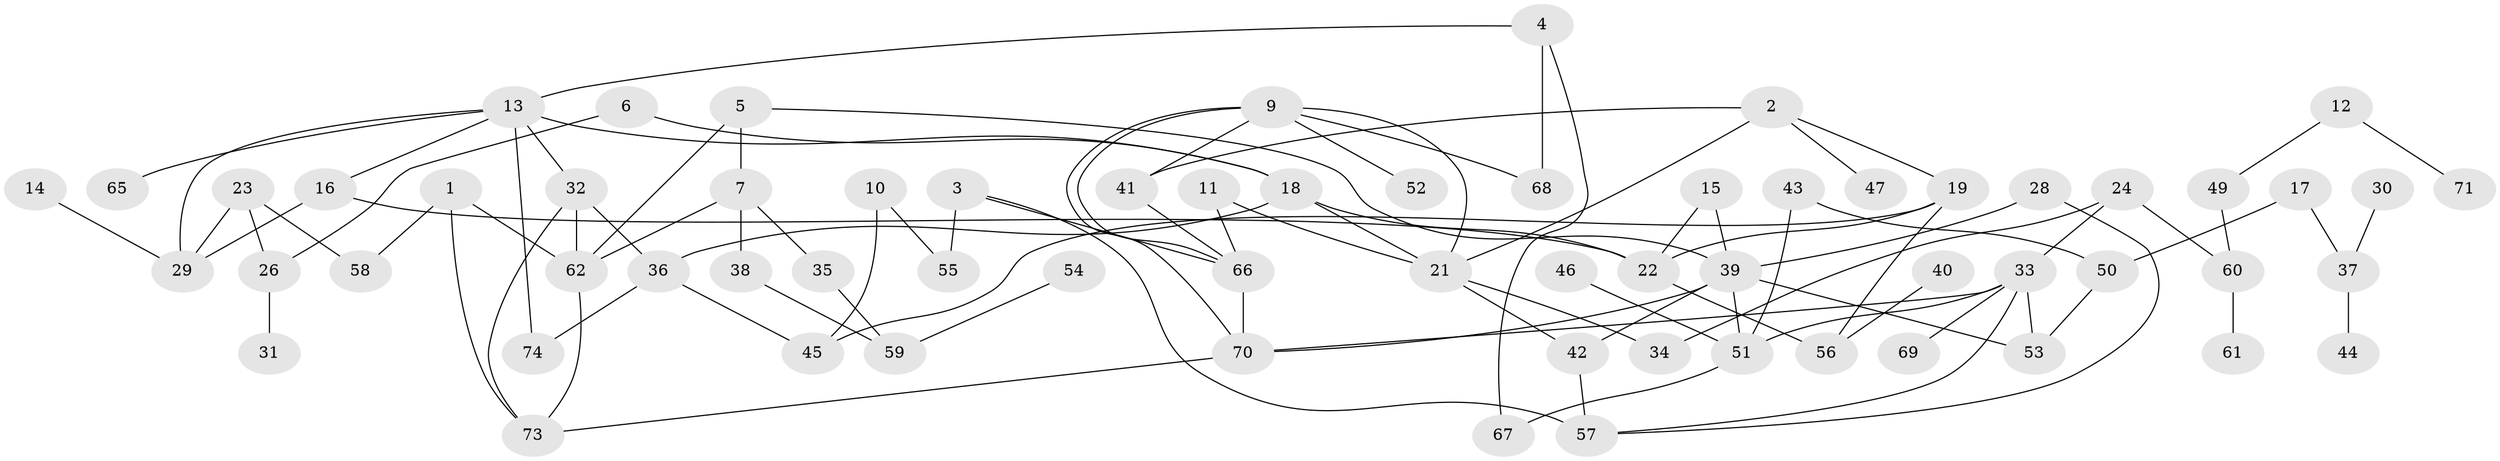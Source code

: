 // original degree distribution, {2: 0.2764227642276423, 4: 0.13008130081300814, 3: 0.25203252032520324, 5: 0.04065040650406504, 6: 0.024390243902439025, 1: 0.21138211382113822, 0: 0.06504065040650407}
// Generated by graph-tools (version 1.1) at 2025/35/03/04/25 23:35:45]
// undirected, 66 vertices, 96 edges
graph export_dot {
  node [color=gray90,style=filled];
  1;
  2;
  3;
  4;
  5;
  6;
  7;
  9;
  10;
  11;
  12;
  13;
  14;
  15;
  16;
  17;
  18;
  19;
  21;
  22;
  23;
  24;
  26;
  28;
  29;
  30;
  31;
  32;
  33;
  34;
  35;
  36;
  37;
  38;
  39;
  40;
  41;
  42;
  43;
  44;
  45;
  46;
  47;
  49;
  50;
  51;
  52;
  53;
  54;
  55;
  56;
  57;
  58;
  59;
  60;
  61;
  62;
  65;
  66;
  67;
  68;
  69;
  70;
  71;
  73;
  74;
  1 -- 58 [weight=1.0];
  1 -- 62 [weight=1.0];
  1 -- 73 [weight=1.0];
  2 -- 19 [weight=1.0];
  2 -- 21 [weight=1.0];
  2 -- 41 [weight=1.0];
  2 -- 47 [weight=1.0];
  3 -- 55 [weight=1.0];
  3 -- 57 [weight=1.0];
  3 -- 66 [weight=1.0];
  4 -- 13 [weight=1.0];
  4 -- 67 [weight=1.0];
  4 -- 68 [weight=1.0];
  5 -- 7 [weight=1.0];
  5 -- 39 [weight=1.0];
  5 -- 62 [weight=1.0];
  6 -- 18 [weight=1.0];
  6 -- 26 [weight=1.0];
  7 -- 35 [weight=1.0];
  7 -- 38 [weight=1.0];
  7 -- 62 [weight=1.0];
  9 -- 21 [weight=1.0];
  9 -- 41 [weight=1.0];
  9 -- 52 [weight=1.0];
  9 -- 66 [weight=1.0];
  9 -- 68 [weight=1.0];
  9 -- 70 [weight=1.0];
  10 -- 45 [weight=1.0];
  10 -- 55 [weight=1.0];
  11 -- 21 [weight=1.0];
  11 -- 66 [weight=1.0];
  12 -- 49 [weight=1.0];
  12 -- 71 [weight=1.0];
  13 -- 16 [weight=1.0];
  13 -- 18 [weight=1.0];
  13 -- 29 [weight=1.0];
  13 -- 32 [weight=1.0];
  13 -- 65 [weight=1.0];
  13 -- 74 [weight=1.0];
  14 -- 29 [weight=1.0];
  15 -- 22 [weight=1.0];
  15 -- 39 [weight=1.0];
  16 -- 22 [weight=1.0];
  16 -- 29 [weight=1.0];
  17 -- 37 [weight=1.0];
  17 -- 50 [weight=1.0];
  18 -- 21 [weight=1.0];
  18 -- 22 [weight=1.0];
  18 -- 36 [weight=1.0];
  19 -- 22 [weight=1.0];
  19 -- 45 [weight=1.0];
  19 -- 56 [weight=1.0];
  21 -- 34 [weight=1.0];
  21 -- 42 [weight=1.0];
  22 -- 56 [weight=1.0];
  23 -- 26 [weight=1.0];
  23 -- 29 [weight=1.0];
  23 -- 58 [weight=1.0];
  24 -- 33 [weight=1.0];
  24 -- 34 [weight=1.0];
  24 -- 60 [weight=1.0];
  26 -- 31 [weight=1.0];
  28 -- 39 [weight=1.0];
  28 -- 57 [weight=1.0];
  30 -- 37 [weight=1.0];
  32 -- 36 [weight=1.0];
  32 -- 62 [weight=2.0];
  32 -- 73 [weight=1.0];
  33 -- 51 [weight=1.0];
  33 -- 53 [weight=1.0];
  33 -- 57 [weight=1.0];
  33 -- 69 [weight=1.0];
  33 -- 70 [weight=1.0];
  35 -- 59 [weight=1.0];
  36 -- 45 [weight=1.0];
  36 -- 74 [weight=1.0];
  37 -- 44 [weight=1.0];
  38 -- 59 [weight=1.0];
  39 -- 42 [weight=1.0];
  39 -- 51 [weight=1.0];
  39 -- 53 [weight=2.0];
  39 -- 70 [weight=1.0];
  40 -- 56 [weight=1.0];
  41 -- 66 [weight=1.0];
  42 -- 57 [weight=1.0];
  43 -- 50 [weight=1.0];
  43 -- 51 [weight=1.0];
  46 -- 51 [weight=1.0];
  49 -- 60 [weight=1.0];
  50 -- 53 [weight=1.0];
  51 -- 67 [weight=1.0];
  54 -- 59 [weight=1.0];
  60 -- 61 [weight=1.0];
  62 -- 73 [weight=1.0];
  66 -- 70 [weight=1.0];
  70 -- 73 [weight=1.0];
}
